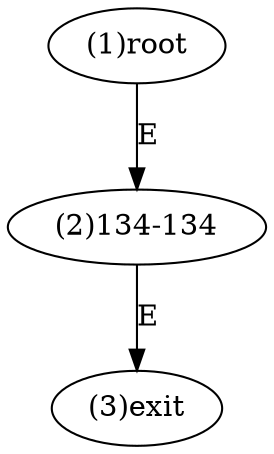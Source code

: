 digraph "" { 
1[ label="(1)root"];
2[ label="(2)134-134"];
3[ label="(3)exit"];
1->2[ label="E"];
2->3[ label="E"];
}